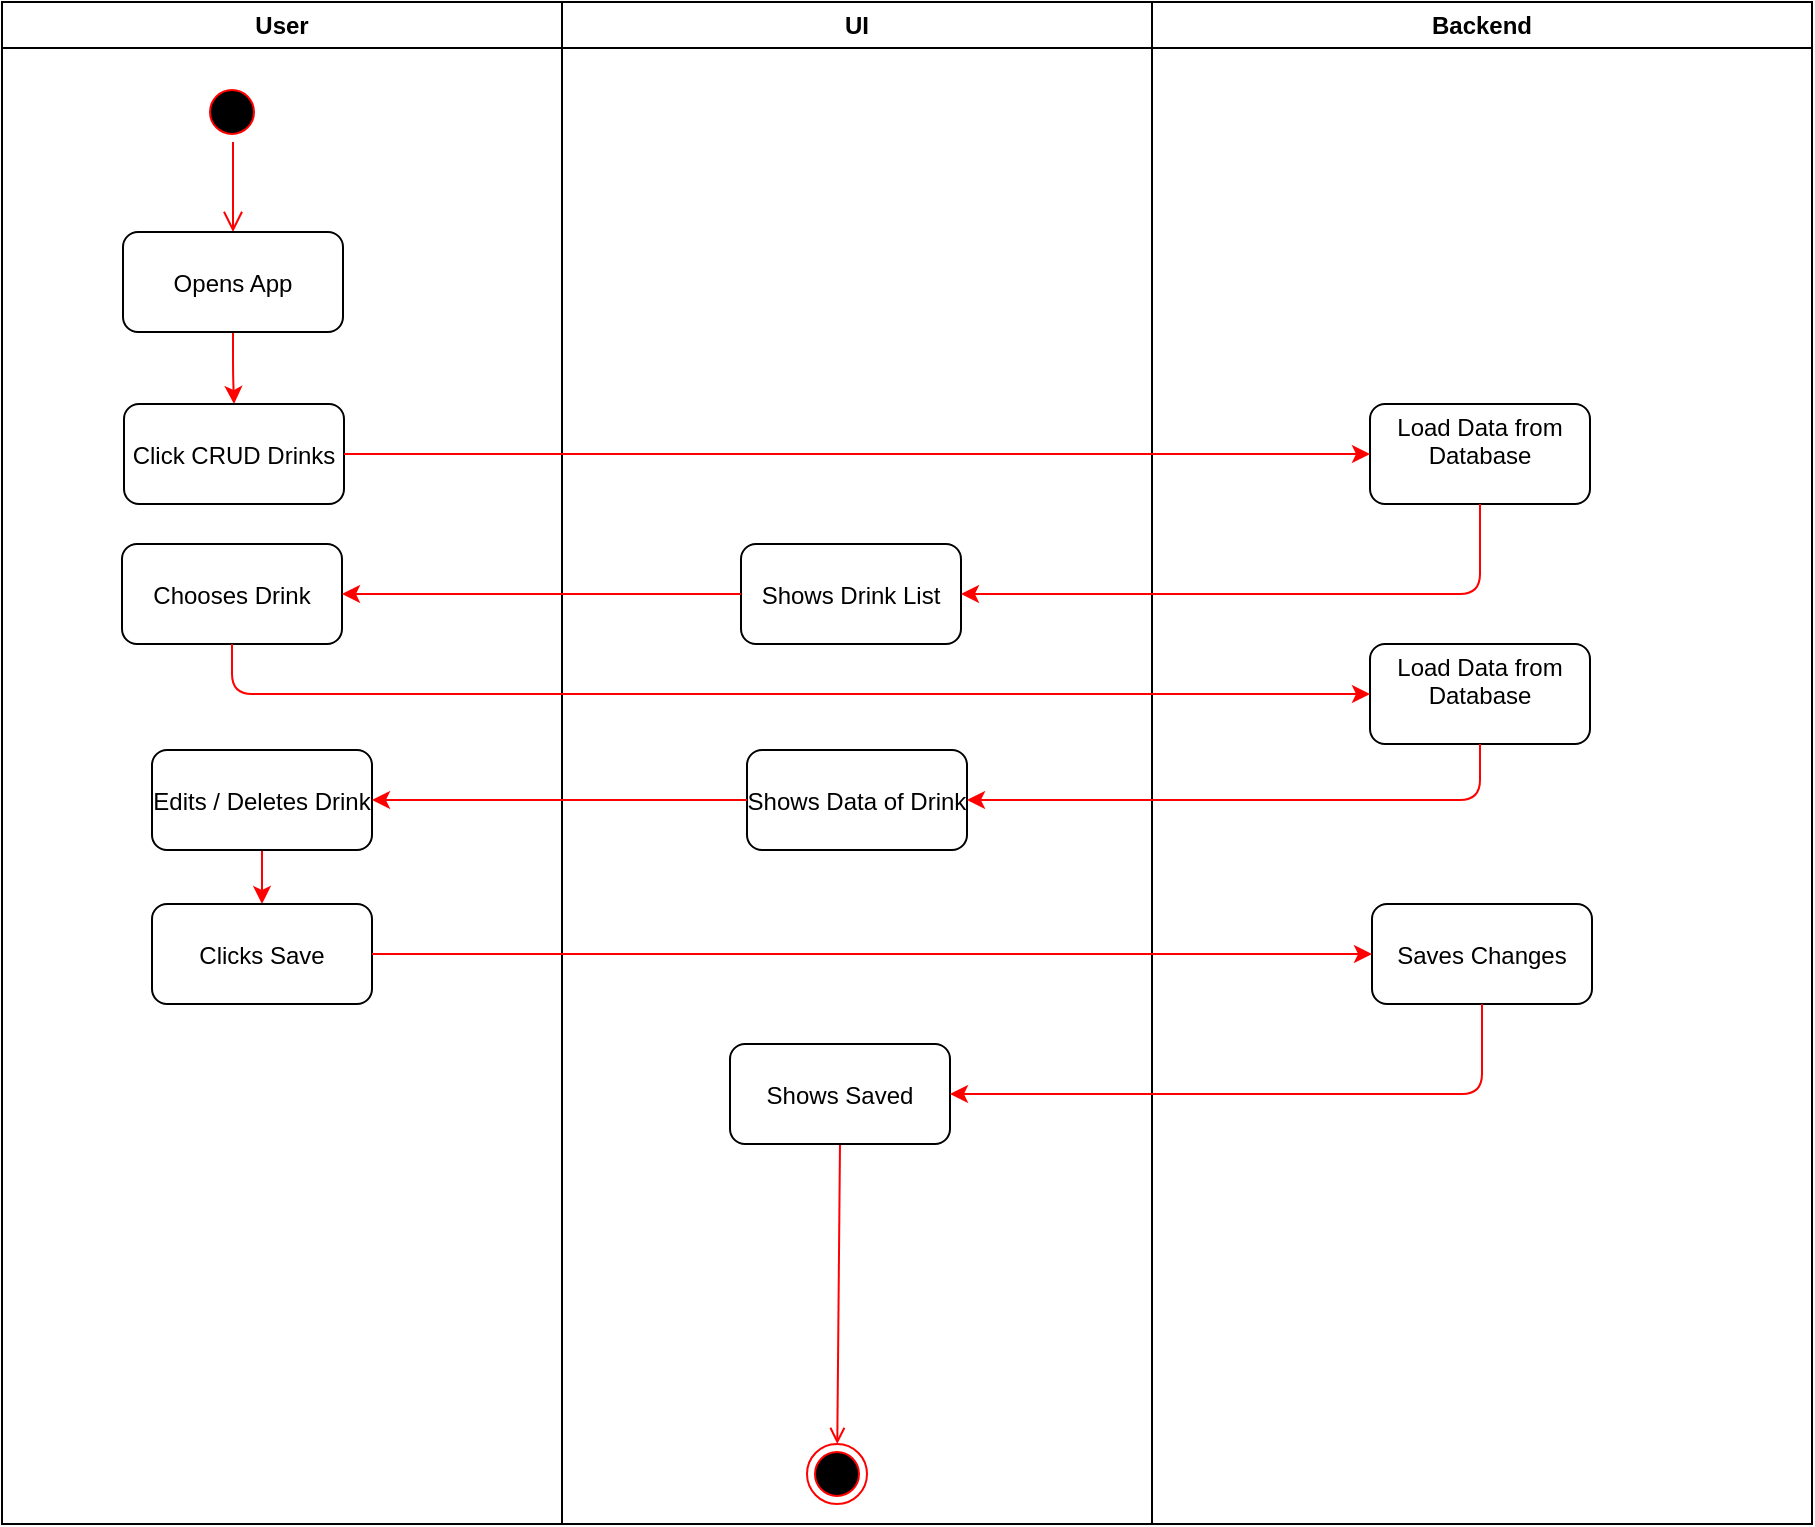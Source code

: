 <mxfile version="12.2.9" type="device" pages="1"><diagram name="Page-1" id="e7e014a7-5840-1c2e-5031-d8a46d1fe8dd"><mxGraphModel dx="1038" dy="575" grid="1" gridSize="10" guides="1" tooltips="1" connect="1" arrows="1" fold="1" page="1" pageScale="1" pageWidth="1169" pageHeight="826" background="#ffffff" math="0" shadow="0"><root><mxCell id="0"/><mxCell id="1" parent="0"/><mxCell id="2" value="User" style="swimlane;whiteSpace=wrap;startSize=23;" parent="1" vertex="1"><mxGeometry x="165" y="39" width="280" height="761" as="geometry"><mxRectangle x="164.5" y="128" width="80" height="23" as="alternateBounds"/></mxGeometry></mxCell><mxCell id="5" value="" style="ellipse;shape=startState;fillColor=#000000;strokeColor=#ff0000;" parent="2" vertex="1"><mxGeometry x="100" y="40" width="30" height="30" as="geometry"/></mxCell><mxCell id="6" value="" style="edgeStyle=elbowEdgeStyle;elbow=horizontal;verticalAlign=bottom;endArrow=open;endSize=8;strokeColor=#FF0000;endFill=1;rounded=0;entryX=0.5;entryY=0;entryDx=0;entryDy=0;" parent="2" source="5" edge="1" target="fN6m7RhJpCktrAcuOmL_-42"><mxGeometry x="100" y="40" as="geometry"><mxPoint x="116" y="121" as="targetPoint"/></mxGeometry></mxCell><mxCell id="1BlfUR8cA-86ZXhCD4PN-50" value="" style="edgeStyle=orthogonalEdgeStyle;rounded=1;orthogonalLoop=1;jettySize=auto;html=1;strokeColor=#FF0000;" edge="1" parent="2" source="fN6m7RhJpCktrAcuOmL_-42" target="1BlfUR8cA-86ZXhCD4PN-49"><mxGeometry relative="1" as="geometry"/></mxCell><mxCell id="fN6m7RhJpCktrAcuOmL_-42" value="Opens App" style="rounded=1;" parent="2" vertex="1"><mxGeometry x="60.5" y="115" width="110" height="50" as="geometry"/></mxCell><mxCell id="1BlfUR8cA-86ZXhCD4PN-49" value="Click CRUD Drinks" style="rounded=1;" vertex="1" parent="2"><mxGeometry x="61" y="201" width="110" height="50" as="geometry"/></mxCell><mxCell id="1BlfUR8cA-86ZXhCD4PN-56" value="Chooses Drink" style="rounded=1;" vertex="1" parent="2"><mxGeometry x="60" y="271" width="110" height="50" as="geometry"/></mxCell><mxCell id="1BlfUR8cA-86ZXhCD4PN-68" style="edgeStyle=orthogonalEdgeStyle;rounded=1;orthogonalLoop=1;jettySize=auto;html=1;entryX=0.5;entryY=0;entryDx=0;entryDy=0;strokeColor=#FF0000;" edge="1" parent="2" source="1BlfUR8cA-86ZXhCD4PN-62" target="1BlfUR8cA-86ZXhCD4PN-66"><mxGeometry relative="1" as="geometry"/></mxCell><mxCell id="1BlfUR8cA-86ZXhCD4PN-62" value="Edits / Deletes Drink" style="rounded=1;" vertex="1" parent="2"><mxGeometry x="75" y="374" width="110" height="50" as="geometry"/></mxCell><mxCell id="1BlfUR8cA-86ZXhCD4PN-66" value="Clicks Save" style="rounded=1;" vertex="1" parent="2"><mxGeometry x="75" y="451" width="110" height="50" as="geometry"/></mxCell><mxCell id="3" value="UI" style="swimlane;whiteSpace=wrap" parent="1" vertex="1"><mxGeometry x="445" y="39" width="295" height="761" as="geometry"/></mxCell><mxCell id="38" value="" style="ellipse;shape=endState;fillColor=#000000;strokeColor=#ff0000" parent="3" vertex="1"><mxGeometry x="122.5" y="721" width="30" height="30" as="geometry"/></mxCell><mxCell id="39" value="" style="endArrow=open;strokeColor=#FF0000;endFill=1;rounded=0;exitX=0.5;exitY=1;exitDx=0;exitDy=0;" parent="3" source="1BlfUR8cA-86ZXhCD4PN-69" target="38" edge="1"><mxGeometry relative="1" as="geometry"><mxPoint x="129.5" y="661" as="sourcePoint"/></mxGeometry></mxCell><mxCell id="1BlfUR8cA-86ZXhCD4PN-54" value="Shows Drink List " style="rounded=1;" vertex="1" parent="3"><mxGeometry x="89.5" y="271" width="110" height="50" as="geometry"/></mxCell><mxCell id="1BlfUR8cA-86ZXhCD4PN-60" value="Shows Data of Drink" style="rounded=1;" vertex="1" parent="3"><mxGeometry x="92.5" y="374" width="110" height="50" as="geometry"/></mxCell><mxCell id="1BlfUR8cA-86ZXhCD4PN-69" value="Shows Saved" style="rounded=1;" vertex="1" parent="3"><mxGeometry x="84" y="521" width="110" height="50" as="geometry"/></mxCell><mxCell id="4" value="Backend" style="swimlane;whiteSpace=wrap" parent="1" vertex="1"><mxGeometry x="740" y="39" width="330" height="761" as="geometry"/></mxCell><mxCell id="1BlfUR8cA-86ZXhCD4PN-52" value="Load Data from &#xA;Database&#xA;" style="rounded=1;" vertex="1" parent="4"><mxGeometry x="109" y="201" width="110" height="50" as="geometry"/></mxCell><mxCell id="1BlfUR8cA-86ZXhCD4PN-58" value="Load Data from &#xA;Database&#xA;" style="rounded=1;" vertex="1" parent="4"><mxGeometry x="109" y="321" width="110" height="50" as="geometry"/></mxCell><mxCell id="1BlfUR8cA-86ZXhCD4PN-64" value="Saves Changes" style="rounded=1;" vertex="1" parent="4"><mxGeometry x="110" y="451" width="110" height="50" as="geometry"/></mxCell><mxCell id="1BlfUR8cA-86ZXhCD4PN-53" style="edgeStyle=orthogonalEdgeStyle;rounded=1;orthogonalLoop=1;jettySize=auto;html=1;entryX=0;entryY=0.5;entryDx=0;entryDy=0;strokeColor=#FF0000;" edge="1" parent="1" source="1BlfUR8cA-86ZXhCD4PN-49" target="1BlfUR8cA-86ZXhCD4PN-52"><mxGeometry relative="1" as="geometry"/></mxCell><mxCell id="1BlfUR8cA-86ZXhCD4PN-55" style="edgeStyle=orthogonalEdgeStyle;rounded=1;orthogonalLoop=1;jettySize=auto;html=1;entryX=1;entryY=0.5;entryDx=0;entryDy=0;strokeColor=#FF0000;exitX=0.5;exitY=1;exitDx=0;exitDy=0;" edge="1" parent="1" source="1BlfUR8cA-86ZXhCD4PN-52" target="1BlfUR8cA-86ZXhCD4PN-54"><mxGeometry relative="1" as="geometry"/></mxCell><mxCell id="1BlfUR8cA-86ZXhCD4PN-57" style="edgeStyle=orthogonalEdgeStyle;rounded=1;orthogonalLoop=1;jettySize=auto;html=1;entryX=1;entryY=0.5;entryDx=0;entryDy=0;strokeColor=#FF0000;" edge="1" parent="1" source="1BlfUR8cA-86ZXhCD4PN-54" target="1BlfUR8cA-86ZXhCD4PN-56"><mxGeometry relative="1" as="geometry"/></mxCell><mxCell id="1BlfUR8cA-86ZXhCD4PN-59" style="edgeStyle=orthogonalEdgeStyle;rounded=1;orthogonalLoop=1;jettySize=auto;html=1;entryX=0;entryY=0.5;entryDx=0;entryDy=0;strokeColor=#FF0000;exitX=0.5;exitY=1;exitDx=0;exitDy=0;" edge="1" parent="1" source="1BlfUR8cA-86ZXhCD4PN-56" target="1BlfUR8cA-86ZXhCD4PN-58"><mxGeometry relative="1" as="geometry"/></mxCell><mxCell id="1BlfUR8cA-86ZXhCD4PN-61" style="edgeStyle=orthogonalEdgeStyle;rounded=1;orthogonalLoop=1;jettySize=auto;html=1;entryX=1;entryY=0.5;entryDx=0;entryDy=0;strokeColor=#FF0000;exitX=0.5;exitY=1;exitDx=0;exitDy=0;" edge="1" parent="1" source="1BlfUR8cA-86ZXhCD4PN-58" target="1BlfUR8cA-86ZXhCD4PN-60"><mxGeometry relative="1" as="geometry"/></mxCell><mxCell id="1BlfUR8cA-86ZXhCD4PN-63" style="edgeStyle=orthogonalEdgeStyle;rounded=1;orthogonalLoop=1;jettySize=auto;html=1;entryX=1;entryY=0.5;entryDx=0;entryDy=0;strokeColor=#FF0000;" edge="1" parent="1" source="1BlfUR8cA-86ZXhCD4PN-60" target="1BlfUR8cA-86ZXhCD4PN-62"><mxGeometry relative="1" as="geometry"/></mxCell><mxCell id="1BlfUR8cA-86ZXhCD4PN-65" style="edgeStyle=orthogonalEdgeStyle;rounded=1;orthogonalLoop=1;jettySize=auto;html=1;entryX=0;entryY=0.5;entryDx=0;entryDy=0;strokeColor=#FF0000;exitX=1;exitY=0.5;exitDx=0;exitDy=0;" edge="1" parent="1" source="1BlfUR8cA-86ZXhCD4PN-66" target="1BlfUR8cA-86ZXhCD4PN-64"><mxGeometry relative="1" as="geometry"/></mxCell><mxCell id="1BlfUR8cA-86ZXhCD4PN-70" style="edgeStyle=orthogonalEdgeStyle;rounded=1;orthogonalLoop=1;jettySize=auto;html=1;strokeColor=#FF0000;entryX=1;entryY=0.5;entryDx=0;entryDy=0;exitX=0.5;exitY=1;exitDx=0;exitDy=0;" edge="1" parent="1" source="1BlfUR8cA-86ZXhCD4PN-64" target="1BlfUR8cA-86ZXhCD4PN-69"><mxGeometry relative="1" as="geometry"><mxPoint x="860" y="560" as="targetPoint"/></mxGeometry></mxCell></root></mxGraphModel></diagram></mxfile>